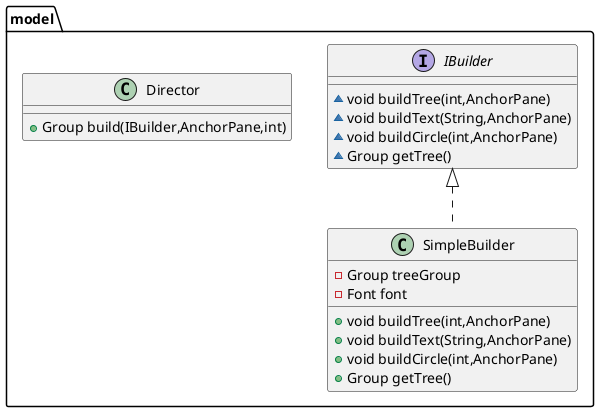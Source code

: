 @startuml
interface model.IBuilder {
~ void buildTree(int,AnchorPane)
~ void buildText(String,AnchorPane)
~ void buildCircle(int,AnchorPane)
~ Group getTree()
}

class model.SimpleBuilder {
- Group treeGroup
- Font font
+ void buildTree(int,AnchorPane)
+ void buildText(String,AnchorPane)
+ void buildCircle(int,AnchorPane)
+ Group getTree()
}


class model.Director {
+ Group build(IBuilder,AnchorPane,int)
}



model.IBuilder <|.. model.SimpleBuilder
@enduml